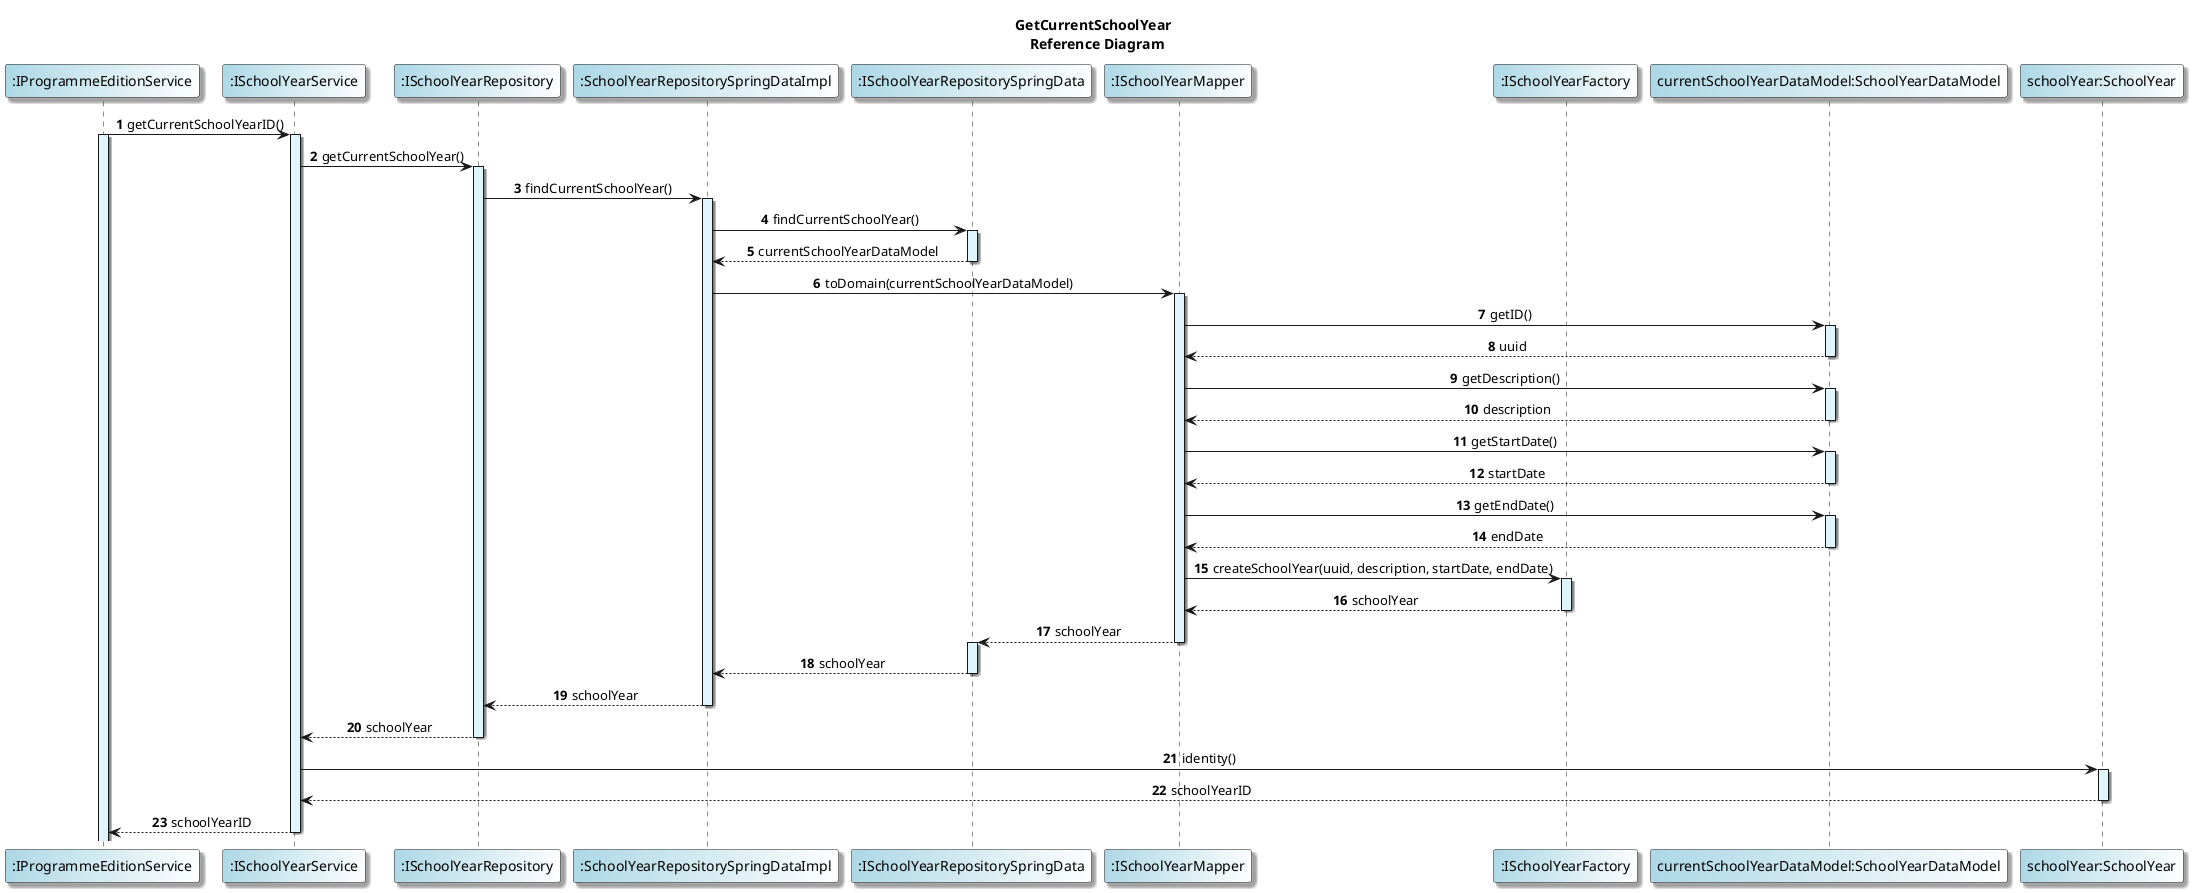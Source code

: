 @startuml
title GetCurrentSchoolYear \n Reference Diagram

skinparam titleFontName "Verdana"
skinparam defaultFontName "Verdana"
skinparam defaultTextAlignment center
skinparam shadowing true
skinparam actorBackgroundColor #lightblue
skinparam participantBackgroundColor #lightblue/white

autonumber

participant ":IProgrammeEditionService" as ProgrammeEditionService
participant ":ISchoolYearService" as SchoolYearService
participant ":ISchoolYearRepository" as SchoolYearRepo
participant ":SchoolYearRepositorySpringDataImpl" as RepoSpringDataImpl
participant ":ISchoolYearRepositorySpringData" as RepoSpringData
participant ":ISchoolYearMapper" as Mapper
participant ":ISchoolYearFactory" as Factory
participant "currentSchoolYearDataModel:SchoolYearDataModel" as DataModel

ProgrammeEditionService -> SchoolYearService: getCurrentSchoolYearID()
activate ProgrammeEditionService #E1F5FE
activate SchoolYearService #E1F5FE
SchoolYearService -> SchoolYearRepo: getCurrentSchoolYear()
activate SchoolYearRepo #E1F5FE
SchoolYearRepo -> RepoSpringDataImpl:findCurrentSchoolYear()
activate RepoSpringDataImpl #E1F5FE
RepoSpringDataImpl -> RepoSpringData: findCurrentSchoolYear()
activate RepoSpringData  #E1F5FE
RepoSpringData --> RepoSpringDataImpl: currentSchoolYearDataModel
deactivate RepoSpringData
RepoSpringDataImpl -> Mapper: toDomain(currentSchoolYearDataModel)
activate Mapper  #E1F5FE

Mapper -> DataModel: getID()
activate DataModel  #E1F5FE
DataModel --> Mapper: uuid
deactivate DataModel

Mapper -> DataModel: getDescription()
activate DataModel  #E1F5FE
DataModel --> Mapper: description
deactivate DataModel

Mapper -> DataModel: getStartDate()
activate DataModel  #E1F5FE
DataModel --> Mapper: startDate
deactivate DataModel

Mapper -> DataModel: getEndDate()
activate DataModel  #E1F5FE
DataModel --> Mapper: endDate
deactivate DataModel

Mapper -> Factory: createSchoolYear(uuid, description, startDate, endDate)
activate Factory #E1F5FE
Factory --> Mapper: schoolYear
deactivate Factory

Mapper --> RepoSpringData: schoolYear
deactivate Mapper
activate RepoSpringData #E1F5FE
RepoSpringData --> RepoSpringDataImpl: schoolYear
deactivate RepoSpringData
RepoSpringDataImpl --> SchoolYearRepo: schoolYear
deactivate RepoSpringDataImpl
SchoolYearRepo --> SchoolYearService: schoolYear
deactivate SchoolYearRepo

SchoolYearService -> "schoolYear:SchoolYear": identity()
activate "schoolYear:SchoolYear" #E1F5FE
"schoolYear:SchoolYear" --> SchoolYearService: schoolYearID
deactivate "schoolYear:SchoolYear"


SchoolYearService --> ProgrammeEditionService: schoolYearID
deactivate SchoolYearService

@enduml